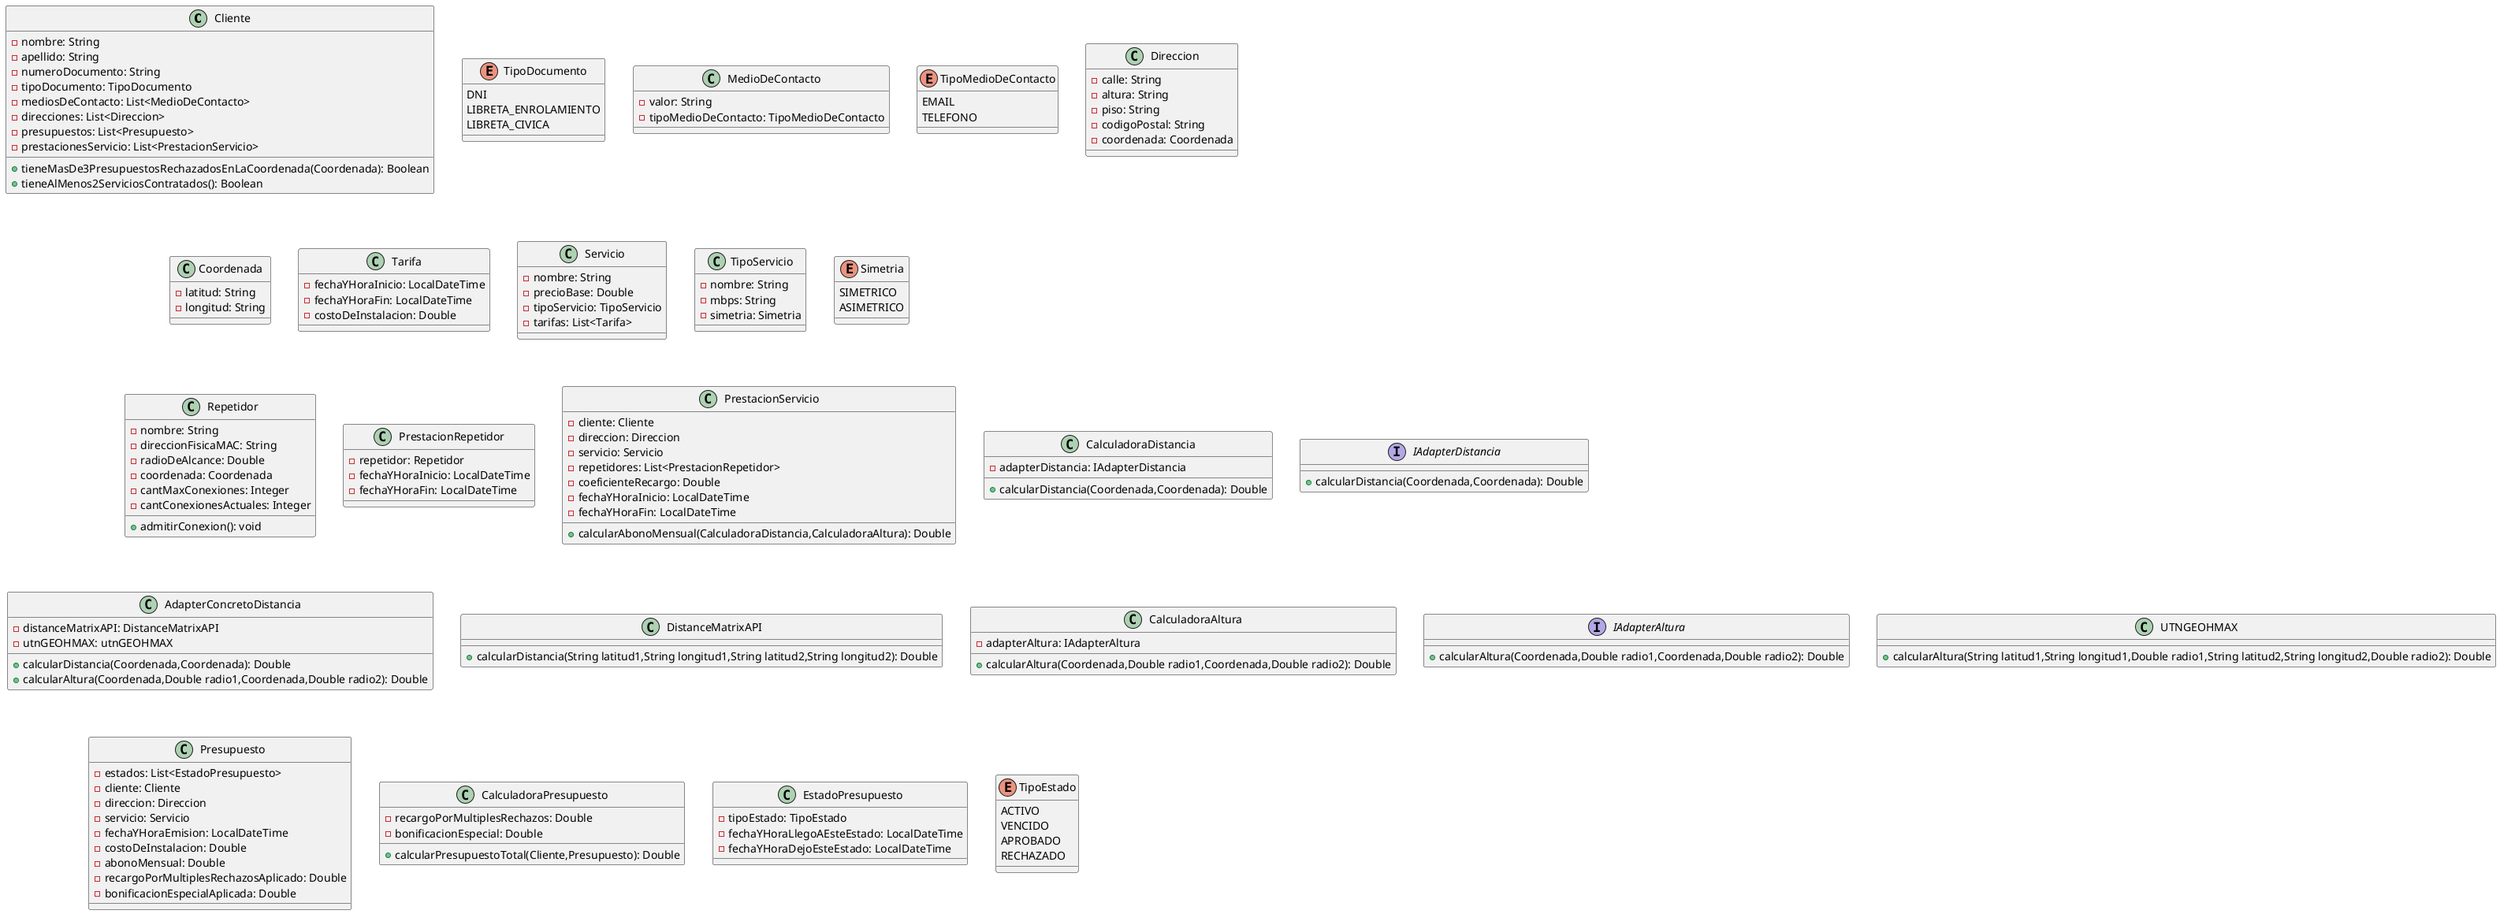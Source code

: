 @startuml

class Cliente{
 -nombre: String
 -apellido: String
 -numeroDocumento: String
 -tipoDocumento: TipoDocumento
 -mediosDeContacto: List<MedioDeContacto>
 -direcciones: List<Direccion>
 -presupuestos: List<Presupuesto>
 -prestacionesServicio: List<PrestacionServicio>
 +tieneMasDe3PresupuestosRechazadosEnLaCoordenada(Coordenada): Boolean
 +tieneAlMenos2ServiciosContratados(): Boolean
}

enum TipoDocumento{
 DNI
 LIBRETA_ENROLAMIENTO
 LIBRETA_CIVICA
}

class MedioDeContacto{
 -valor: String
 -tipoMedioDeContacto: TipoMedioDeContacto
}

enum TipoMedioDeContacto{
 EMAIL
 TELEFONO
}

class Direccion{
 -calle: String
 -altura: String
 -piso: String
 -codigoPostal: String
 -coordenada: Coordenada
}

class Coordenada{
 -latitud: String
 -longitud: String
}

class Tarifa{
 -fechaYHoraInicio: LocalDateTime
 -fechaYHoraFin: LocalDateTime
 -costoDeInstalacion: Double
}

class Servicio{
 -nombre: String
 -precioBase: Double
 -tipoServicio: TipoServicio
 -tarifas: List<Tarifa>
}

class TipoServicio{
 -nombre: String
 -mbps: String
 -simetria: Simetria
}

enum Simetria{
 SIMETRICO
 ASIMETRICO
}

class Repetidor{
 -nombre: String
 -direccionFisicaMAC: String
 -radioDeAlcance: Double
 -coordenada: Coordenada
 -cantMaxConexiones: Integer
 -cantConexionesActuales: Integer
 +admitirConexion(): void
}

class PrestacionRepetidor{
 -repetidor: Repetidor
 -fechaYHoraInicio: LocalDateTime
 -fechaYHoraFin: LocalDateTime
}

class PrestacionServicio{
 -cliente: Cliente
 -direccion: Direccion
 -servicio: Servicio
 -repetidores: List<PrestacionRepetidor>
 -coeficienteRecargo: Double
 -fechaYHoraInicio: LocalDateTime
 -fechaYHoraFin: LocalDateTime
 +calcularAbonoMensual(CalculadoraDistancia,CalculadoraAltura): Double
}

class CalculadoraDistancia{
 -adapterDistancia: IAdapterDistancia
 +calcularDistancia(Coordenada,Coordenada): Double
}

interface IAdapterDistancia{
 +calcularDistancia(Coordenada,Coordenada): Double
}

class AdapterConcretoDistancia{
 -distanceMatrixAPI: DistanceMatrixAPI
 +calcularDistancia(Coordenada,Coordenada): Double
}

class DistanceMatrixAPI{
 +calcularDistancia(String latitud1,String longitud1,String latitud2,String longitud2): Double
}

class CalculadoraAltura{
 -adapterAltura: IAdapterAltura
 +calcularAltura(Coordenada,Double radio1,Coordenada,Double radio2): Double
}

interface IAdapterAltura{
 +calcularAltura(Coordenada,Double radio1,Coordenada,Double radio2): Double
}

class AdapterConcretoDistancia{
 -utnGEOHMAX: utnGEOHMAX
 +calcularAltura(Coordenada,Double radio1,Coordenada,Double radio2): Double
}

class UTNGEOHMAX{
 +calcularAltura(String latitud1,String longitud1,Double radio1,String latitud2,String longitud2,Double radio2): Double
}

class Presupuesto{
 -estados: List<EstadoPresupuesto>
 -cliente: Cliente
 -direccion: Direccion
 -servicio: Servicio
 -fechaYHoraEmision: LocalDateTime
 -costoDeInstalacion: Double
 -abonoMensual: Double
 -recargoPorMultiplesRechazosAplicado: Double
 -bonificacionEspecialAplicada: Double
}

class CalculadoraPresupuesto{
 -recargoPorMultiplesRechazos: Double
 -bonificacionEspecial: Double
 +calcularPresupuestoTotal(Cliente,Presupuesto): Double
}

class EstadoPresupuesto{
 -tipoEstado: TipoEstado
 -fechaYHoraLlegoAEsteEstado: LocalDateTime
 -fechaYHoraDejoEsteEstado: LocalDateTime
}

enum TipoEstado{
 ACTIVO
 VENCIDO
 APROBADO
 RECHAZADO
}

@enduml